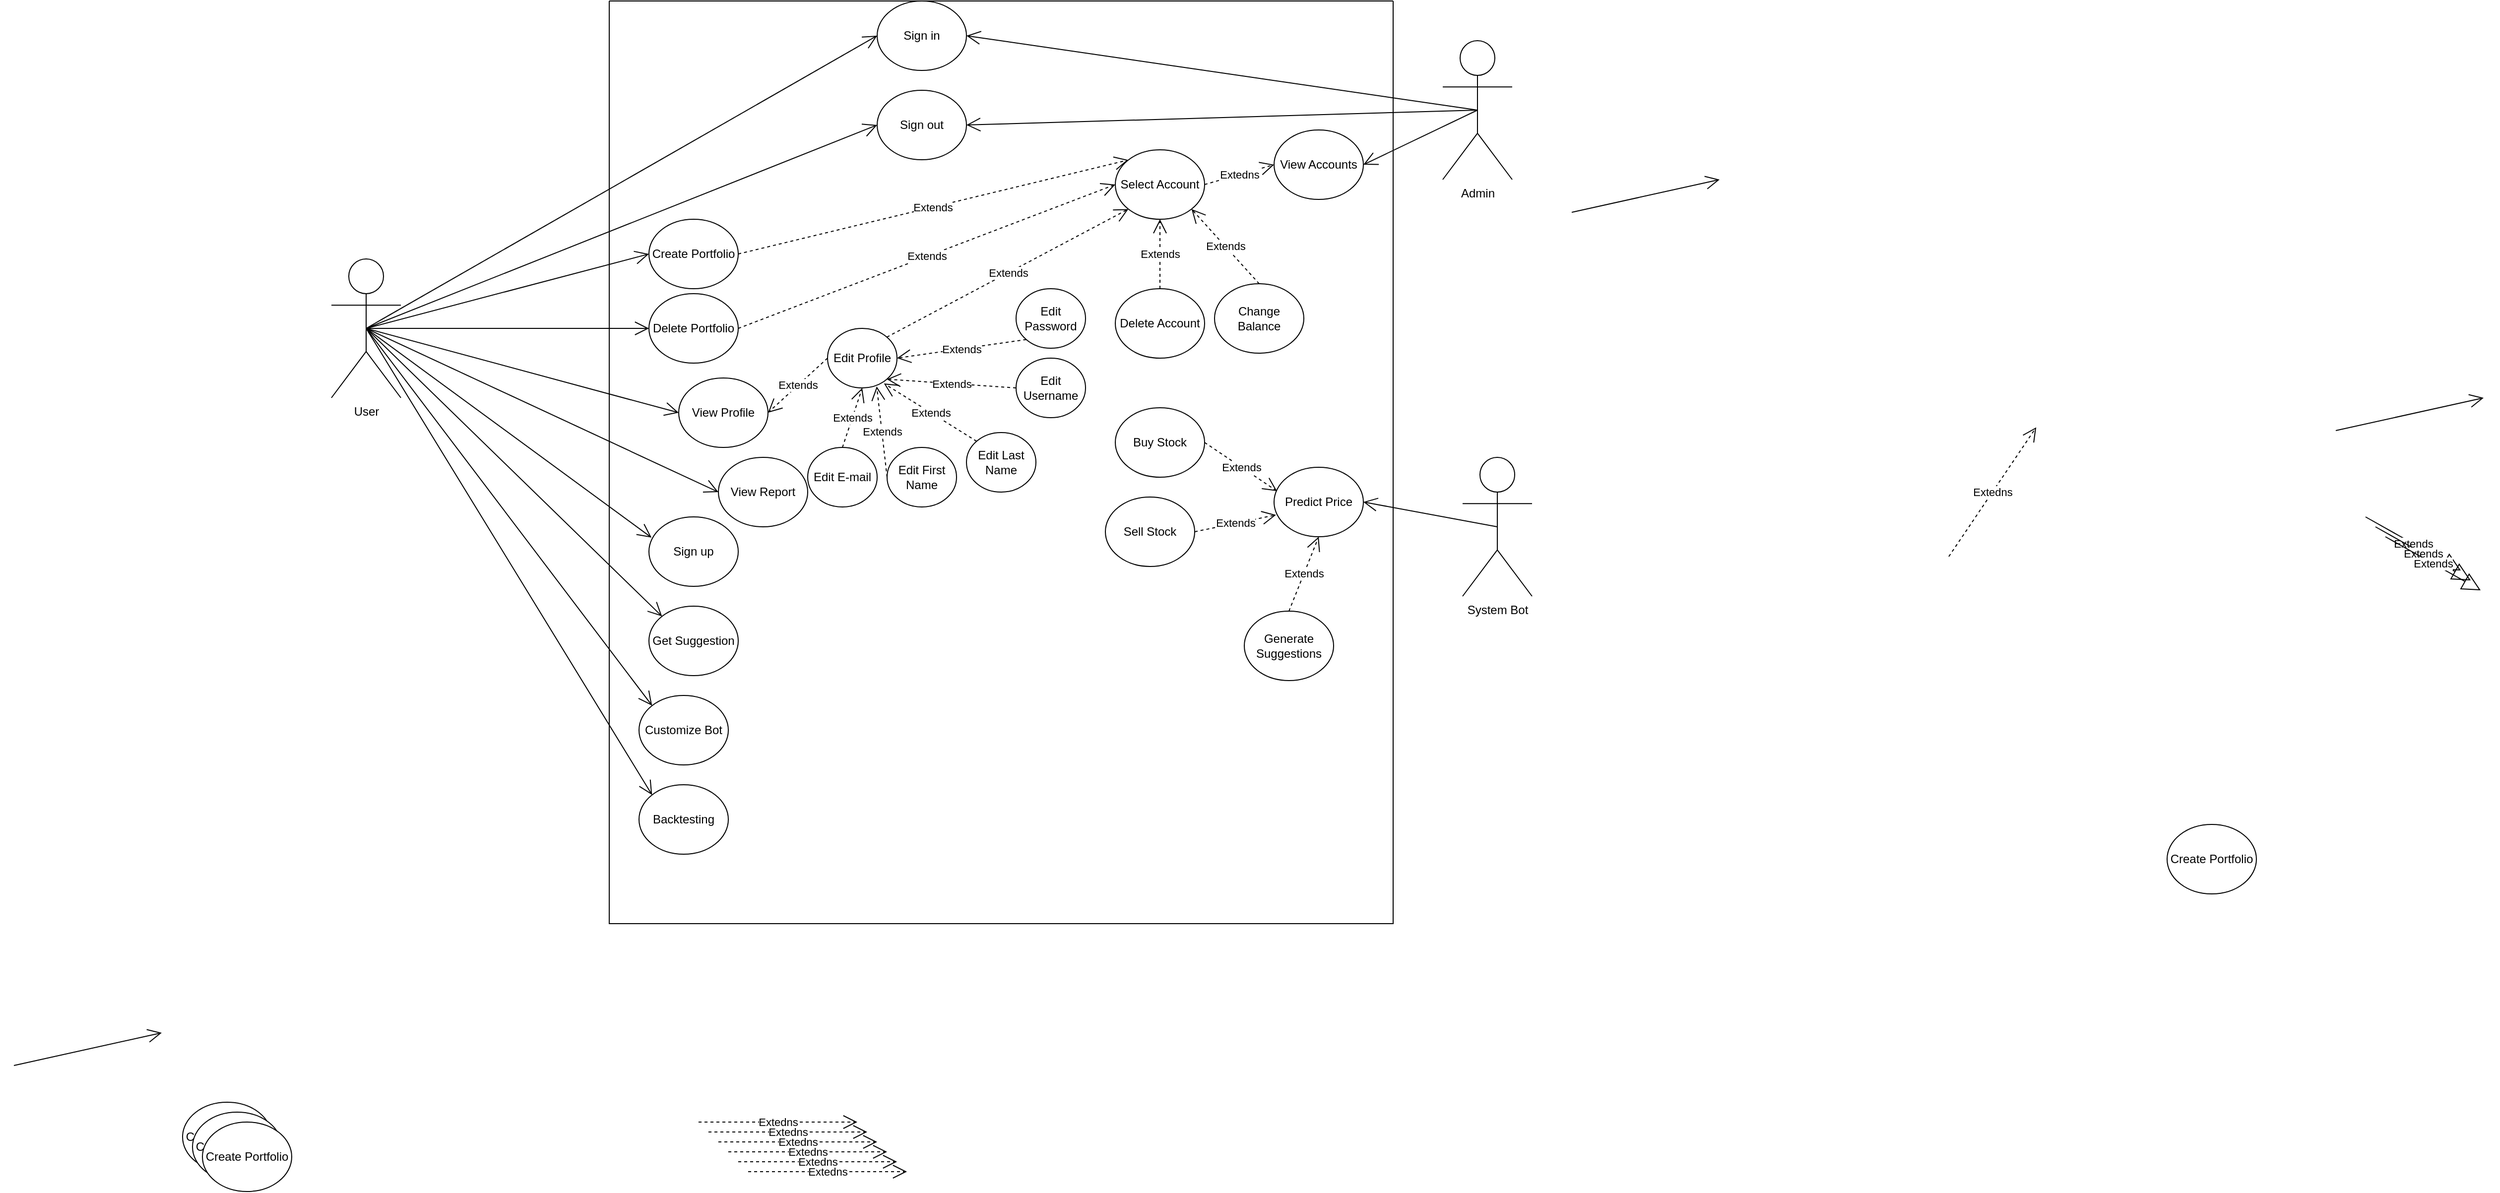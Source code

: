 <mxfile version="24.3.1" type="github" pages="2">
  <diagram name="Page-1" id="wAWDvW-xQDipIDDKOYBQ">
    <mxGraphModel dx="2284" dy="756" grid="1" gridSize="10" guides="1" tooltips="1" connect="1" arrows="1" fold="1" page="1" pageScale="1" pageWidth="850" pageHeight="1100" math="0" shadow="0">
      <root>
        <mxCell id="0" />
        <mxCell id="1" parent="0" />
        <mxCell id="NSzrFH0H3gAdwd_SfrIY-2" value="" style="swimlane;startSize=0;" parent="1" vertex="1">
          <mxGeometry x="600" y="350" width="790" height="930" as="geometry" />
        </mxCell>
        <mxCell id="NSzrFH0H3gAdwd_SfrIY-7" value="Sign in" style="ellipse;whiteSpace=wrap;html=1;" parent="NSzrFH0H3gAdwd_SfrIY-2" vertex="1">
          <mxGeometry x="270" width="90" height="70" as="geometry" />
        </mxCell>
        <mxCell id="NSzrFH0H3gAdwd_SfrIY-22" value="View Profile" style="ellipse;whiteSpace=wrap;html=1;" parent="NSzrFH0H3gAdwd_SfrIY-2" vertex="1">
          <mxGeometry x="70" y="380" width="90" height="70" as="geometry" />
        </mxCell>
        <mxCell id="NSzrFH0H3gAdwd_SfrIY-21" value="Edit Password" style="ellipse;whiteSpace=wrap;html=1;" parent="NSzrFH0H3gAdwd_SfrIY-2" vertex="1">
          <mxGeometry x="410" y="290" width="70" height="60" as="geometry" />
        </mxCell>
        <mxCell id="NSzrFH0H3gAdwd_SfrIY-20" value="Create Portfolio" style="ellipse;whiteSpace=wrap;html=1;" parent="NSzrFH0H3gAdwd_SfrIY-2" vertex="1">
          <mxGeometry x="40" y="220" width="90" height="70" as="geometry" />
        </mxCell>
        <mxCell id="NSzrFH0H3gAdwd_SfrIY-19" value="Delete Portfolio" style="ellipse;whiteSpace=wrap;html=1;" parent="NSzrFH0H3gAdwd_SfrIY-2" vertex="1">
          <mxGeometry x="40" y="295" width="90" height="70" as="geometry" />
        </mxCell>
        <mxCell id="NSzrFH0H3gAdwd_SfrIY-18" value="Sign out" style="ellipse;whiteSpace=wrap;html=1;" parent="NSzrFH0H3gAdwd_SfrIY-2" vertex="1">
          <mxGeometry x="270" y="90" width="90" height="70" as="geometry" />
        </mxCell>
        <mxCell id="NSzrFH0H3gAdwd_SfrIY-36" value="Edit First Name" style="ellipse;whiteSpace=wrap;html=1;" parent="NSzrFH0H3gAdwd_SfrIY-2" vertex="1">
          <mxGeometry x="280" y="450" width="70" height="60" as="geometry" />
        </mxCell>
        <mxCell id="NSzrFH0H3gAdwd_SfrIY-35" value="Edit Profile" style="ellipse;whiteSpace=wrap;html=1;" parent="NSzrFH0H3gAdwd_SfrIY-2" vertex="1">
          <mxGeometry x="220" y="330" width="70" height="60" as="geometry" />
        </mxCell>
        <mxCell id="NSzrFH0H3gAdwd_SfrIY-33" value="Edit Last Name" style="ellipse;whiteSpace=wrap;html=1;" parent="NSzrFH0H3gAdwd_SfrIY-2" vertex="1">
          <mxGeometry x="360" y="435" width="70" height="60" as="geometry" />
        </mxCell>
        <mxCell id="NSzrFH0H3gAdwd_SfrIY-34" value="Edit E-mail" style="ellipse;whiteSpace=wrap;html=1;" parent="NSzrFH0H3gAdwd_SfrIY-2" vertex="1">
          <mxGeometry x="200" y="450" width="70" height="60" as="geometry" />
        </mxCell>
        <mxCell id="NSzrFH0H3gAdwd_SfrIY-46" value="&lt;div&gt;Sign up&lt;/div&gt;" style="ellipse;whiteSpace=wrap;html=1;" parent="NSzrFH0H3gAdwd_SfrIY-2" vertex="1">
          <mxGeometry x="40" y="520" width="90" height="70" as="geometry" />
        </mxCell>
        <mxCell id="NSzrFH0H3gAdwd_SfrIY-50" value="Change Balance" style="ellipse;whiteSpace=wrap;html=1;" parent="NSzrFH0H3gAdwd_SfrIY-2" vertex="1">
          <mxGeometry x="610" y="285" width="90" height="70" as="geometry" />
        </mxCell>
        <mxCell id="NSzrFH0H3gAdwd_SfrIY-49" value="View Accounts" style="ellipse;whiteSpace=wrap;html=1;" parent="NSzrFH0H3gAdwd_SfrIY-2" vertex="1">
          <mxGeometry x="670" y="130" width="90" height="70" as="geometry" />
        </mxCell>
        <mxCell id="NSzrFH0H3gAdwd_SfrIY-61" value="Delete Account" style="ellipse;whiteSpace=wrap;html=1;" parent="NSzrFH0H3gAdwd_SfrIY-2" vertex="1">
          <mxGeometry x="510" y="290" width="90" height="70" as="geometry" />
        </mxCell>
        <mxCell id="NSzrFH0H3gAdwd_SfrIY-60" value="Select Account" style="ellipse;whiteSpace=wrap;html=1;" parent="NSzrFH0H3gAdwd_SfrIY-2" vertex="1">
          <mxGeometry x="510" y="150" width="90" height="70" as="geometry" />
        </mxCell>
        <mxCell id="NSzrFH0H3gAdwd_SfrIY-63" value="Get Suggestion" style="ellipse;whiteSpace=wrap;html=1;" parent="NSzrFH0H3gAdwd_SfrIY-2" vertex="1">
          <mxGeometry x="40" y="610" width="90" height="70" as="geometry" />
        </mxCell>
        <mxCell id="NSzrFH0H3gAdwd_SfrIY-81" value="Edit Username" style="ellipse;whiteSpace=wrap;html=1;" parent="NSzrFH0H3gAdwd_SfrIY-2" vertex="1">
          <mxGeometry x="410" y="360" width="70" height="60" as="geometry" />
        </mxCell>
        <mxCell id="NSzrFH0H3gAdwd_SfrIY-64" value="Buy Stock" style="ellipse;whiteSpace=wrap;html=1;" parent="NSzrFH0H3gAdwd_SfrIY-2" vertex="1">
          <mxGeometry x="510" y="410" width="90" height="70" as="geometry" />
        </mxCell>
        <mxCell id="NSzrFH0H3gAdwd_SfrIY-95" value="Sell Stock" style="ellipse;whiteSpace=wrap;html=1;" parent="NSzrFH0H3gAdwd_SfrIY-2" vertex="1">
          <mxGeometry x="500" y="500" width="90" height="70" as="geometry" />
        </mxCell>
        <mxCell id="gyJNxoxZwy5CsyFpe8hy-7" value="Extends" style="endArrow=open;endSize=12;dashed=1;html=1;rounded=0;exitX=1;exitY=0.5;exitDx=0;exitDy=0;entryX=0;entryY=0.5;entryDx=0;entryDy=0;" parent="NSzrFH0H3gAdwd_SfrIY-2" source="NSzrFH0H3gAdwd_SfrIY-19" target="NSzrFH0H3gAdwd_SfrIY-60" edge="1">
          <mxGeometry width="160" relative="1" as="geometry">
            <mxPoint x="160" y="814.68" as="sourcePoint" />
            <mxPoint x="340" y="680" as="targetPoint" />
          </mxGeometry>
        </mxCell>
        <mxCell id="gyJNxoxZwy5CsyFpe8hy-8" value="Extends" style="endArrow=open;endSize=12;dashed=1;html=1;rounded=0;exitX=1;exitY=0.5;exitDx=0;exitDy=0;entryX=0;entryY=0;entryDx=0;entryDy=0;" parent="NSzrFH0H3gAdwd_SfrIY-2" source="NSzrFH0H3gAdwd_SfrIY-20" target="NSzrFH0H3gAdwd_SfrIY-60" edge="1">
          <mxGeometry width="160" relative="1" as="geometry">
            <mxPoint x="150" y="714.68" as="sourcePoint" />
            <mxPoint x="330" y="620" as="targetPoint" />
          </mxGeometry>
        </mxCell>
        <mxCell id="gyJNxoxZwy5CsyFpe8hy-10" value="Extends" style="endArrow=open;endSize=12;dashed=1;html=1;rounded=0;exitX=1;exitY=0;exitDx=0;exitDy=0;entryX=0;entryY=1;entryDx=0;entryDy=0;" parent="NSzrFH0H3gAdwd_SfrIY-2" source="NSzrFH0H3gAdwd_SfrIY-35" target="NSzrFH0H3gAdwd_SfrIY-60" edge="1">
          <mxGeometry width="160" relative="1" as="geometry">
            <mxPoint x="330" y="470" as="sourcePoint" />
            <mxPoint x="360" y="510" as="targetPoint" />
          </mxGeometry>
        </mxCell>
        <mxCell id="gyJNxoxZwy5CsyFpe8hy-11" value="Extends" style="endArrow=open;endSize=12;dashed=1;html=1;rounded=0;entryX=1;entryY=1;entryDx=0;entryDy=0;exitX=0;exitY=0.5;exitDx=0;exitDy=0;" parent="NSzrFH0H3gAdwd_SfrIY-2" source="NSzrFH0H3gAdwd_SfrIY-81" target="NSzrFH0H3gAdwd_SfrIY-35" edge="1">
          <mxGeometry width="160" relative="1" as="geometry">
            <mxPoint x="410" y="444.68" as="sourcePoint" />
            <mxPoint x="570" y="444.68" as="targetPoint" />
          </mxGeometry>
        </mxCell>
        <mxCell id="gyJNxoxZwy5CsyFpe8hy-12" value="Extends" style="endArrow=open;endSize=12;dashed=1;html=1;rounded=0;entryX=1;entryY=0.5;entryDx=0;entryDy=0;exitX=0;exitY=1;exitDx=0;exitDy=0;" parent="NSzrFH0H3gAdwd_SfrIY-2" source="NSzrFH0H3gAdwd_SfrIY-21" target="NSzrFH0H3gAdwd_SfrIY-35" edge="1">
          <mxGeometry width="160" relative="1" as="geometry">
            <mxPoint x="315" y="350.0" as="sourcePoint" />
            <mxPoint x="475" y="350.0" as="targetPoint" />
          </mxGeometry>
        </mxCell>
        <mxCell id="gyJNxoxZwy5CsyFpe8hy-13" value="Extends" style="endArrow=open;endSize=12;dashed=1;html=1;rounded=0;entryX=0.5;entryY=1;entryDx=0;entryDy=0;exitX=0.5;exitY=0;exitDx=0;exitDy=0;" parent="NSzrFH0H3gAdwd_SfrIY-2" source="NSzrFH0H3gAdwd_SfrIY-34" target="NSzrFH0H3gAdwd_SfrIY-35" edge="1">
          <mxGeometry width="160" relative="1" as="geometry">
            <mxPoint x="240" y="319.68" as="sourcePoint" />
            <mxPoint x="400" y="319.68" as="targetPoint" />
          </mxGeometry>
        </mxCell>
        <mxCell id="gyJNxoxZwy5CsyFpe8hy-14" value="Extends" style="endArrow=open;endSize=12;dashed=1;html=1;rounded=0;entryX=0.812;entryY=0.925;entryDx=0;entryDy=0;exitX=0;exitY=0;exitDx=0;exitDy=0;entryPerimeter=0;" parent="NSzrFH0H3gAdwd_SfrIY-2" source="NSzrFH0H3gAdwd_SfrIY-33" target="NSzrFH0H3gAdwd_SfrIY-35" edge="1">
          <mxGeometry width="160" relative="1" as="geometry">
            <mxPoint x="250" y="259.68" as="sourcePoint" />
            <mxPoint x="410" y="259.68" as="targetPoint" />
          </mxGeometry>
        </mxCell>
        <mxCell id="gyJNxoxZwy5CsyFpe8hy-15" value="Extends" style="endArrow=open;endSize=12;dashed=1;html=1;rounded=0;exitX=0;exitY=0.5;exitDx=0;exitDy=0;entryX=0.708;entryY=0.976;entryDx=0;entryDy=0;entryPerimeter=0;" parent="NSzrFH0H3gAdwd_SfrIY-2" source="NSzrFH0H3gAdwd_SfrIY-36" target="NSzrFH0H3gAdwd_SfrIY-35" edge="1">
          <mxGeometry width="160" relative="1" as="geometry">
            <mxPoint x="190" y="289.35" as="sourcePoint" />
            <mxPoint x="270" y="400" as="targetPoint" />
          </mxGeometry>
        </mxCell>
        <mxCell id="gyJNxoxZwy5CsyFpe8hy-16" value="Extends" style="endArrow=open;endSize=12;dashed=1;html=1;rounded=0;entryX=1;entryY=0.5;entryDx=0;entryDy=0;exitX=0;exitY=0.5;exitDx=0;exitDy=0;" parent="NSzrFH0H3gAdwd_SfrIY-2" source="NSzrFH0H3gAdwd_SfrIY-35" target="NSzrFH0H3gAdwd_SfrIY-22" edge="1">
          <mxGeometry width="160" relative="1" as="geometry">
            <mxPoint x="160" y="329.35" as="sourcePoint" />
            <mxPoint x="320" y="329.35" as="targetPoint" />
          </mxGeometry>
        </mxCell>
        <mxCell id="diHtU1x06niT0KX87ARY-1" value="Generate Suggestions" style="ellipse;whiteSpace=wrap;html=1;" parent="NSzrFH0H3gAdwd_SfrIY-2" vertex="1">
          <mxGeometry x="640" y="615" width="90" height="70" as="geometry" />
        </mxCell>
        <mxCell id="diHtU1x06niT0KX87ARY-5" value="View Report" style="ellipse;whiteSpace=wrap;html=1;" parent="NSzrFH0H3gAdwd_SfrIY-2" vertex="1">
          <mxGeometry x="110" y="460" width="90" height="70" as="geometry" />
        </mxCell>
        <mxCell id="MV-W5pLEMbp7RAgzTcfO-1" value="Customize Bot" style="ellipse;whiteSpace=wrap;html=1;" parent="NSzrFH0H3gAdwd_SfrIY-2" vertex="1">
          <mxGeometry x="30" y="700" width="90" height="70" as="geometry" />
        </mxCell>
        <mxCell id="pIbrdwTya8j1SJDzR_1I-1" value="Backtesting" style="ellipse;whiteSpace=wrap;html=1;" parent="NSzrFH0H3gAdwd_SfrIY-2" vertex="1">
          <mxGeometry x="30" y="790" width="90" height="70" as="geometry" />
        </mxCell>
        <mxCell id="gyJNxoxZwy5CsyFpe8hy-20" value="Extedns" style="endArrow=open;endSize=12;dashed=1;html=1;rounded=0;entryX=0;entryY=0.5;entryDx=0;entryDy=0;exitX=1;exitY=0.5;exitDx=0;exitDy=0;" parent="NSzrFH0H3gAdwd_SfrIY-2" source="NSzrFH0H3gAdwd_SfrIY-60" target="NSzrFH0H3gAdwd_SfrIY-49" edge="1">
          <mxGeometry width="160" relative="1" as="geometry">
            <mxPoint x="670" y="249.997" as="sourcePoint" />
            <mxPoint x="720" y="219.66" as="targetPoint" />
          </mxGeometry>
        </mxCell>
        <mxCell id="gyJNxoxZwy5CsyFpe8hy-9" value="Extends" style="endArrow=open;endSize=12;dashed=1;html=1;rounded=0;exitX=0.5;exitY=0;exitDx=0;exitDy=0;entryX=0.5;entryY=1;entryDx=0;entryDy=0;" parent="NSzrFH0H3gAdwd_SfrIY-2" source="NSzrFH0H3gAdwd_SfrIY-61" target="NSzrFH0H3gAdwd_SfrIY-60" edge="1">
          <mxGeometry width="160" relative="1" as="geometry">
            <mxPoint x="648.45" y="207.35" as="sourcePoint" />
            <mxPoint x="781.557" y="302.658" as="targetPoint" />
          </mxGeometry>
        </mxCell>
        <mxCell id="3xGmsC3mrwBbvcp8-qoQ-7" value="Extends" style="endArrow=open;endSize=12;dashed=1;html=1;rounded=0;exitX=0.5;exitY=0;exitDx=0;exitDy=0;entryX=1;entryY=1;entryDx=0;entryDy=0;" parent="NSzrFH0H3gAdwd_SfrIY-2" source="NSzrFH0H3gAdwd_SfrIY-50" target="NSzrFH0H3gAdwd_SfrIY-60" edge="1">
          <mxGeometry width="160" relative="1" as="geometry">
            <mxPoint x="710" y="285" as="sourcePoint" />
            <mxPoint x="746" y="225" as="targetPoint" />
          </mxGeometry>
        </mxCell>
        <mxCell id="NSzrFH0H3gAdwd_SfrIY-3" value="User&lt;br&gt;" style="shape=umlActor;verticalLabelPosition=bottom;verticalAlign=top;html=1;outlineConnect=0;" parent="1" vertex="1">
          <mxGeometry x="320" y="610" width="70" height="140" as="geometry" />
        </mxCell>
        <mxCell id="NSzrFH0H3gAdwd_SfrIY-23" value="" style="endArrow=open;endFill=1;endSize=12;html=1;rounded=0;exitX=0.5;exitY=0.5;exitDx=0;exitDy=0;exitPerimeter=0;entryX=0;entryY=0.5;entryDx=0;entryDy=0;" parent="1" source="NSzrFH0H3gAdwd_SfrIY-3" target="NSzrFH0H3gAdwd_SfrIY-20" edge="1">
          <mxGeometry width="160" relative="1" as="geometry">
            <mxPoint x="539" y="490" as="sourcePoint" />
            <mxPoint x="688" y="457" as="targetPoint" />
          </mxGeometry>
        </mxCell>
        <mxCell id="NSzrFH0H3gAdwd_SfrIY-25" value="" style="endArrow=open;endFill=1;endSize=12;html=1;rounded=0;exitX=0.55;exitY=0.503;exitDx=0;exitDy=0;exitPerimeter=0;entryX=0.084;entryY=0.817;entryDx=0;entryDy=0;entryPerimeter=0;" parent="1" edge="1">
          <mxGeometry width="160" relative="1" as="geometry">
            <mxPoint x="2340" y="783" as="sourcePoint" />
            <mxPoint x="2489" y="750" as="targetPoint" />
          </mxGeometry>
        </mxCell>
        <mxCell id="NSzrFH0H3gAdwd_SfrIY-30" value="" style="endArrow=open;endFill=1;endSize=12;html=1;rounded=0;exitX=0.5;exitY=0.5;exitDx=0;exitDy=0;exitPerimeter=0;entryX=0;entryY=0.5;entryDx=0;entryDy=0;" parent="1" source="NSzrFH0H3gAdwd_SfrIY-3" target="NSzrFH0H3gAdwd_SfrIY-22" edge="1">
          <mxGeometry width="160" relative="1" as="geometry">
            <mxPoint x="490" y="783" as="sourcePoint" />
            <mxPoint x="639" y="750" as="targetPoint" />
          </mxGeometry>
        </mxCell>
        <mxCell id="NSzrFH0H3gAdwd_SfrIY-31" value="" style="endArrow=open;endFill=1;endSize=12;html=1;rounded=0;entryX=0;entryY=0.5;entryDx=0;entryDy=0;exitX=0.5;exitY=0.5;exitDx=0;exitDy=0;exitPerimeter=0;" parent="1" source="NSzrFH0H3gAdwd_SfrIY-3" target="NSzrFH0H3gAdwd_SfrIY-19" edge="1">
          <mxGeometry width="160" relative="1" as="geometry">
            <mxPoint x="500" y="703" as="sourcePoint" />
            <mxPoint x="649" y="670" as="targetPoint" />
          </mxGeometry>
        </mxCell>
        <mxCell id="NSzrFH0H3gAdwd_SfrIY-27" value="" style="endArrow=open;endFill=1;endSize=12;html=1;rounded=0;exitX=0.5;exitY=0.5;exitDx=0;exitDy=0;exitPerimeter=0;entryX=0.029;entryY=0.298;entryDx=0;entryDy=0;entryPerimeter=0;" parent="1" source="NSzrFH0H3gAdwd_SfrIY-3" target="NSzrFH0H3gAdwd_SfrIY-46" edge="1">
          <mxGeometry width="160" relative="1" as="geometry">
            <mxPoint x="480" y="1021.5" as="sourcePoint" />
            <mxPoint x="629" y="988.5" as="targetPoint" />
          </mxGeometry>
        </mxCell>
        <mxCell id="NSzrFH0H3gAdwd_SfrIY-52" value="Admin" style="shape=umlActor;verticalLabelPosition=bottom;verticalAlign=top;html=1;outlineConnect=0;" parent="1" vertex="1">
          <mxGeometry x="1440" y="390" width="70" height="140" as="geometry" />
        </mxCell>
        <mxCell id="NSzrFH0H3gAdwd_SfrIY-53" value="System Bot" style="shape=umlActor;verticalLabelPosition=bottom;verticalAlign=top;html=1;outlineConnect=0;" parent="1" vertex="1">
          <mxGeometry x="1460" y="810" width="70" height="140" as="geometry" />
        </mxCell>
        <mxCell id="NSzrFH0H3gAdwd_SfrIY-59" value="" style="endArrow=open;endFill=1;endSize=12;html=1;rounded=0;entryX=1;entryY=0.5;entryDx=0;entryDy=0;exitX=0.5;exitY=0.5;exitDx=0;exitDy=0;exitPerimeter=0;" parent="1" source="NSzrFH0H3gAdwd_SfrIY-52" target="NSzrFH0H3gAdwd_SfrIY-49" edge="1">
          <mxGeometry width="160" relative="1" as="geometry">
            <mxPoint x="1190" y="100" as="sourcePoint" />
            <mxPoint x="799" y="90" as="targetPoint" />
          </mxGeometry>
        </mxCell>
        <mxCell id="NSzrFH0H3gAdwd_SfrIY-74" value="Extends" style="endArrow=block;endSize=16;endFill=0;html=1;rounded=0;entryX=0.007;entryY=0.332;entryDx=0;entryDy=0;entryPerimeter=0;exitX=0.91;exitY=0.772;exitDx=0;exitDy=0;exitPerimeter=0;" parent="1" edge="1">
          <mxGeometry width="160" relative="1" as="geometry">
            <mxPoint x="2370" y="870" as="sourcePoint" />
            <mxPoint x="2466" y="924" as="targetPoint" />
          </mxGeometry>
        </mxCell>
        <mxCell id="NSzrFH0H3gAdwd_SfrIY-90" value="" style="endArrow=open;endFill=1;endSize=12;html=1;rounded=0;exitX=0.5;exitY=0.5;exitDx=0;exitDy=0;exitPerimeter=0;entryX=0;entryY=0;entryDx=0;entryDy=0;" parent="1" source="NSzrFH0H3gAdwd_SfrIY-3" target="NSzrFH0H3gAdwd_SfrIY-63" edge="1">
          <mxGeometry width="160" relative="1" as="geometry">
            <mxPoint x="395" y="680" as="sourcePoint" />
            <mxPoint x="705" y="1065" as="targetPoint" />
          </mxGeometry>
        </mxCell>
        <mxCell id="NSzrFH0H3gAdwd_SfrIY-91" value="Extends" style="endArrow=block;endSize=16;endFill=0;html=1;rounded=0;entryX=0.007;entryY=0.332;entryDx=0;entryDy=0;entryPerimeter=0;exitX=0.91;exitY=0.772;exitDx=0;exitDy=0;exitPerimeter=0;" parent="1" edge="1">
          <mxGeometry width="160" relative="1" as="geometry">
            <mxPoint x="2380" y="880" as="sourcePoint" />
            <mxPoint x="2476" y="934" as="targetPoint" />
          </mxGeometry>
        </mxCell>
        <mxCell id="NSzrFH0H3gAdwd_SfrIY-92" value="Extends" style="endArrow=block;endSize=16;endFill=0;html=1;rounded=0;entryX=0.007;entryY=0.332;entryDx=0;entryDy=0;entryPerimeter=0;exitX=0.91;exitY=0.772;exitDx=0;exitDy=0;exitPerimeter=0;" parent="1" edge="1">
          <mxGeometry width="160" relative="1" as="geometry">
            <mxPoint x="2390" y="890" as="sourcePoint" />
            <mxPoint x="2486" y="944" as="targetPoint" />
          </mxGeometry>
        </mxCell>
        <mxCell id="NSzrFH0H3gAdwd_SfrIY-62" value="Create Portfolio" style="ellipse;whiteSpace=wrap;html=1;" parent="1" vertex="1">
          <mxGeometry x="2170" y="1180" width="90" height="70" as="geometry" />
        </mxCell>
        <mxCell id="NSzrFH0H3gAdwd_SfrIY-96" value="" style="endArrow=open;endFill=1;endSize=12;html=1;rounded=0;exitX=0.55;exitY=0.503;exitDx=0;exitDy=0;exitPerimeter=0;entryX=0.084;entryY=0.817;entryDx=0;entryDy=0;entryPerimeter=0;" parent="1" edge="1">
          <mxGeometry width="160" relative="1" as="geometry">
            <mxPoint y="1423" as="sourcePoint" />
            <mxPoint x="149" y="1390" as="targetPoint" />
          </mxGeometry>
        </mxCell>
        <mxCell id="NSzrFH0H3gAdwd_SfrIY-97" value="" style="endArrow=open;endFill=1;endSize=12;html=1;rounded=0;exitX=0.5;exitY=0.5;exitDx=0;exitDy=0;exitPerimeter=0;entryX=0;entryY=0.5;entryDx=0;entryDy=0;" parent="1" source="NSzrFH0H3gAdwd_SfrIY-3" target="NSzrFH0H3gAdwd_SfrIY-7" edge="1">
          <mxGeometry width="160" relative="1" as="geometry">
            <mxPoint x="390" y="623" as="sourcePoint" />
            <mxPoint x="539" y="590" as="targetPoint" />
          </mxGeometry>
        </mxCell>
        <mxCell id="NSzrFH0H3gAdwd_SfrIY-94" value="Predict Price" style="ellipse;whiteSpace=wrap;html=1;" parent="1" vertex="1">
          <mxGeometry x="1270" y="820" width="90" height="70" as="geometry" />
        </mxCell>
        <mxCell id="NSzrFH0H3gAdwd_SfrIY-98" value="" style="endArrow=open;endFill=1;endSize=12;html=1;rounded=0;entryX=1;entryY=0.5;entryDx=0;entryDy=0;exitX=0.5;exitY=0.5;exitDx=0;exitDy=0;exitPerimeter=0;" parent="1" source="NSzrFH0H3gAdwd_SfrIY-53" target="NSzrFH0H3gAdwd_SfrIY-94" edge="1">
          <mxGeometry width="160" relative="1" as="geometry">
            <mxPoint x="1141" y="990" as="sourcePoint" />
            <mxPoint x="1409.386" y="960.002" as="targetPoint" />
          </mxGeometry>
        </mxCell>
        <mxCell id="gyJNxoxZwy5CsyFpe8hy-21" value="Extedns" style="endArrow=open;endSize=12;dashed=1;html=1;rounded=0;" parent="1" edge="1">
          <mxGeometry width="160" relative="1" as="geometry">
            <mxPoint x="690" y="1480" as="sourcePoint" />
            <mxPoint x="850" y="1480" as="targetPoint" />
          </mxGeometry>
        </mxCell>
        <mxCell id="gyJNxoxZwy5CsyFpe8hy-22" value="Extedns" style="endArrow=open;endSize=12;dashed=1;html=1;rounded=0;" parent="1" edge="1">
          <mxGeometry width="160" relative="1" as="geometry">
            <mxPoint x="700" y="1490" as="sourcePoint" />
            <mxPoint x="860" y="1490" as="targetPoint" />
          </mxGeometry>
        </mxCell>
        <mxCell id="gyJNxoxZwy5CsyFpe8hy-23" value="Extedns" style="endArrow=open;endSize=12;dashed=1;html=1;rounded=0;" parent="1" edge="1">
          <mxGeometry width="160" relative="1" as="geometry">
            <mxPoint x="710" y="1500" as="sourcePoint" />
            <mxPoint x="870" y="1500" as="targetPoint" />
          </mxGeometry>
        </mxCell>
        <mxCell id="gyJNxoxZwy5CsyFpe8hy-24" value="Extedns" style="endArrow=open;endSize=12;dashed=1;html=1;rounded=0;" parent="1" edge="1">
          <mxGeometry width="160" relative="1" as="geometry">
            <mxPoint x="720" y="1510" as="sourcePoint" />
            <mxPoint x="880" y="1510" as="targetPoint" />
          </mxGeometry>
        </mxCell>
        <mxCell id="gyJNxoxZwy5CsyFpe8hy-25" value="Extedns" style="endArrow=open;endSize=12;dashed=1;html=1;rounded=0;" parent="1" edge="1">
          <mxGeometry width="160" relative="1" as="geometry">
            <mxPoint x="730" y="1520" as="sourcePoint" />
            <mxPoint x="890" y="1520" as="targetPoint" />
          </mxGeometry>
        </mxCell>
        <mxCell id="gyJNxoxZwy5CsyFpe8hy-26" value="Extedns" style="endArrow=open;endSize=12;dashed=1;html=1;rounded=0;" parent="1" edge="1">
          <mxGeometry width="160" relative="1" as="geometry">
            <mxPoint x="740" y="1530" as="sourcePoint" />
            <mxPoint x="900" y="1530" as="targetPoint" />
          </mxGeometry>
        </mxCell>
        <mxCell id="xCD8gJaUAP0PvVdxfNOr-1" value="Create Portfolio" style="ellipse;whiteSpace=wrap;html=1;" parent="1" vertex="1">
          <mxGeometry x="170" y="1460" width="90" height="70" as="geometry" />
        </mxCell>
        <mxCell id="xCD8gJaUAP0PvVdxfNOr-2" value="Create Portfolio" style="ellipse;whiteSpace=wrap;html=1;" parent="1" vertex="1">
          <mxGeometry x="180" y="1470" width="90" height="70" as="geometry" />
        </mxCell>
        <mxCell id="xCD8gJaUAP0PvVdxfNOr-3" value="Create Portfolio" style="ellipse;whiteSpace=wrap;html=1;" parent="1" vertex="1">
          <mxGeometry x="190" y="1480" width="90" height="70" as="geometry" />
        </mxCell>
        <mxCell id="diHtU1x06niT0KX87ARY-2" value="Extends" style="endArrow=open;endSize=12;dashed=1;html=1;rounded=0;exitX=0.5;exitY=0;exitDx=0;exitDy=0;entryX=0.5;entryY=1;entryDx=0;entryDy=0;" parent="1" source="diHtU1x06niT0KX87ARY-1" target="NSzrFH0H3gAdwd_SfrIY-94" edge="1">
          <mxGeometry width="160" relative="1" as="geometry">
            <mxPoint x="1325" y="910" as="sourcePoint" />
            <mxPoint x="1245" y="940" as="targetPoint" />
          </mxGeometry>
        </mxCell>
        <mxCell id="diHtU1x06niT0KX87ARY-6" value="" style="endArrow=open;endFill=1;endSize=12;html=1;rounded=0;exitX=0.5;exitY=0.5;exitDx=0;exitDy=0;exitPerimeter=0;entryX=0;entryY=0.5;entryDx=0;entryDy=0;" parent="1" source="NSzrFH0H3gAdwd_SfrIY-3" target="diHtU1x06niT0KX87ARY-5" edge="1">
          <mxGeometry width="160" relative="1" as="geometry">
            <mxPoint x="375" y="750" as="sourcePoint" />
            <mxPoint x="680" y="775" as="targetPoint" />
          </mxGeometry>
        </mxCell>
        <mxCell id="MV-W5pLEMbp7RAgzTcfO-2" value="" style="endArrow=open;endFill=1;endSize=12;html=1;rounded=0;exitX=0.5;exitY=0.5;exitDx=0;exitDy=0;exitPerimeter=0;entryX=0;entryY=0;entryDx=0;entryDy=0;" parent="1" source="NSzrFH0H3gAdwd_SfrIY-3" target="MV-W5pLEMbp7RAgzTcfO-1" edge="1">
          <mxGeometry width="160" relative="1" as="geometry">
            <mxPoint x="360" y="830" as="sourcePoint" />
            <mxPoint x="638" y="1290" as="targetPoint" />
          </mxGeometry>
        </mxCell>
        <mxCell id="pIbrdwTya8j1SJDzR_1I-2" value="" style="endArrow=open;endFill=1;endSize=12;html=1;rounded=0;exitX=0.5;exitY=0.5;exitDx=0;exitDy=0;exitPerimeter=0;entryX=0;entryY=0;entryDx=0;entryDy=0;" parent="1" source="NSzrFH0H3gAdwd_SfrIY-3" target="pIbrdwTya8j1SJDzR_1I-1" edge="1">
          <mxGeometry width="160" relative="1" as="geometry">
            <mxPoint x="332" y="850" as="sourcePoint" />
            <mxPoint x="650" y="1195" as="targetPoint" />
          </mxGeometry>
        </mxCell>
        <mxCell id="rSBSCOJpil_hM0a5ldNK-2" value="Extends" style="endArrow=open;endSize=12;dashed=1;html=1;rounded=0;exitX=1;exitY=0.5;exitDx=0;exitDy=0;entryX=0.022;entryY=0.686;entryDx=0;entryDy=0;entryPerimeter=0;" parent="1" source="NSzrFH0H3gAdwd_SfrIY-95" target="NSzrFH0H3gAdwd_SfrIY-94" edge="1">
          <mxGeometry width="160" relative="1" as="geometry">
            <mxPoint x="1295" y="975" as="sourcePoint" />
            <mxPoint x="1325" y="900" as="targetPoint" />
          </mxGeometry>
        </mxCell>
        <mxCell id="rSBSCOJpil_hM0a5ldNK-3" value="Extends" style="endArrow=open;endSize=12;dashed=1;html=1;rounded=0;exitX=1;exitY=0.5;exitDx=0;exitDy=0;entryX=0.033;entryY=0.343;entryDx=0;entryDy=0;entryPerimeter=0;" parent="1" source="NSzrFH0H3gAdwd_SfrIY-64" target="NSzrFH0H3gAdwd_SfrIY-94" edge="1">
          <mxGeometry width="160" relative="1" as="geometry">
            <mxPoint x="1305" y="985" as="sourcePoint" />
            <mxPoint x="1335" y="910" as="targetPoint" />
          </mxGeometry>
        </mxCell>
        <mxCell id="gyJNxoxZwy5CsyFpe8hy-27" value="Extedns" style="endArrow=open;endSize=12;dashed=1;html=1;rounded=0;exitX=1;exitY=0;exitDx=0;exitDy=0;entryX=0.5;entryY=1;entryDx=0;entryDy=0;" parent="1" edge="1">
          <mxGeometry width="160" relative="1" as="geometry">
            <mxPoint x="1950.003" y="909.998" as="sourcePoint" />
            <mxPoint x="2038.11" y="779.69" as="targetPoint" />
          </mxGeometry>
        </mxCell>
        <mxCell id="3xGmsC3mrwBbvcp8-qoQ-1" value="" style="endArrow=open;endFill=1;endSize=12;html=1;rounded=0;exitX=0.5;exitY=0.5;exitDx=0;exitDy=0;exitPerimeter=0;entryX=0;entryY=0.5;entryDx=0;entryDy=0;" parent="1" source="NSzrFH0H3gAdwd_SfrIY-3" target="NSzrFH0H3gAdwd_SfrIY-18" edge="1">
          <mxGeometry width="160" relative="1" as="geometry">
            <mxPoint x="400" y="633" as="sourcePoint" />
            <mxPoint x="549" y="600" as="targetPoint" />
          </mxGeometry>
        </mxCell>
        <mxCell id="3xGmsC3mrwBbvcp8-qoQ-2" value="" style="endArrow=open;endFill=1;endSize=12;html=1;rounded=0;exitX=0.5;exitY=0.5;exitDx=0;exitDy=0;exitPerimeter=0;entryX=1;entryY=0.5;entryDx=0;entryDy=0;" parent="1" source="NSzrFH0H3gAdwd_SfrIY-52" target="NSzrFH0H3gAdwd_SfrIY-18" edge="1">
          <mxGeometry width="160" relative="1" as="geometry">
            <mxPoint x="1540" y="503" as="sourcePoint" />
            <mxPoint x="1689" y="470" as="targetPoint" />
          </mxGeometry>
        </mxCell>
        <mxCell id="3xGmsC3mrwBbvcp8-qoQ-3" value="" style="endArrow=open;endFill=1;endSize=12;html=1;rounded=0;exitX=0.55;exitY=0.503;exitDx=0;exitDy=0;exitPerimeter=0;entryX=0.084;entryY=0.817;entryDx=0;entryDy=0;entryPerimeter=0;" parent="1" edge="1">
          <mxGeometry width="160" relative="1" as="geometry">
            <mxPoint x="1570" y="563" as="sourcePoint" />
            <mxPoint x="1719" y="530" as="targetPoint" />
          </mxGeometry>
        </mxCell>
        <mxCell id="3xGmsC3mrwBbvcp8-qoQ-4" value="" style="endArrow=open;endFill=1;endSize=12;html=1;rounded=0;exitX=0.5;exitY=0.5;exitDx=0;exitDy=0;exitPerimeter=0;entryX=1;entryY=0.5;entryDx=0;entryDy=0;" parent="1" source="NSzrFH0H3gAdwd_SfrIY-52" target="NSzrFH0H3gAdwd_SfrIY-7" edge="1">
          <mxGeometry width="160" relative="1" as="geometry">
            <mxPoint x="1160" y="433" as="sourcePoint" />
            <mxPoint x="1309" y="400" as="targetPoint" />
          </mxGeometry>
        </mxCell>
      </root>
    </mxGraphModel>
  </diagram>
  <diagram id="1Nmur8SmDnYN-PauhvM6" name="Page-2">
    <mxGraphModel dx="954" dy="626" grid="1" gridSize="10" guides="1" tooltips="1" connect="1" arrows="1" fold="1" page="1" pageScale="1" pageWidth="850" pageHeight="1100" math="0" shadow="0">
      <root>
        <mxCell id="0" />
        <mxCell id="1" parent="0" />
        <mxCell id="-VxAkrDXX86SFEOjTzRP-1" value="" style="swimlane;startSize=0;" parent="1" vertex="1">
          <mxGeometry x="1090" y="320" width="790" height="980" as="geometry" />
        </mxCell>
        <mxCell id="-VxAkrDXX86SFEOjTzRP-2" value="Sign in" style="ellipse;whiteSpace=wrap;html=1;" parent="-VxAkrDXX86SFEOjTzRP-1" vertex="1">
          <mxGeometry x="70" y="40" width="90" height="70" as="geometry" />
        </mxCell>
        <mxCell id="-VxAkrDXX86SFEOjTzRP-3" value="Start Simulation" style="ellipse;whiteSpace=wrap;html=1;" parent="-VxAkrDXX86SFEOjTzRP-1" vertex="1">
          <mxGeometry x="90" y="370" width="90" height="70" as="geometry" />
        </mxCell>
        <mxCell id="-VxAkrDXX86SFEOjTzRP-4" value="Edit Password" style="ellipse;whiteSpace=wrap;html=1;" parent="-VxAkrDXX86SFEOjTzRP-1" vertex="1">
          <mxGeometry x="410" y="290" width="70" height="60" as="geometry" />
        </mxCell>
        <mxCell id="-VxAkrDXX86SFEOjTzRP-5" value="Sign up" style="ellipse;whiteSpace=wrap;html=1;" parent="-VxAkrDXX86SFEOjTzRP-1" vertex="1">
          <mxGeometry x="70" y="130" width="90" height="70" as="geometry" />
        </mxCell>
        <mxCell id="-VxAkrDXX86SFEOjTzRP-6" value="View Profile" style="ellipse;whiteSpace=wrap;html=1;" parent="-VxAkrDXX86SFEOjTzRP-1" vertex="1">
          <mxGeometry x="40" y="295" width="90" height="70" as="geometry" />
        </mxCell>
        <mxCell id="-VxAkrDXX86SFEOjTzRP-7" value="Sign out" style="ellipse;whiteSpace=wrap;html=1;" parent="-VxAkrDXX86SFEOjTzRP-1" vertex="1">
          <mxGeometry x="60" y="210" width="90" height="70" as="geometry" />
        </mxCell>
        <mxCell id="-VxAkrDXX86SFEOjTzRP-8" value="" style="endArrow=open;endFill=1;endSize=12;html=1;rounded=0;exitX=0.5;exitY=0.5;exitDx=0;exitDy=0;exitPerimeter=0;entryX=0.084;entryY=0.817;entryDx=0;entryDy=0;entryPerimeter=0;" parent="-VxAkrDXX86SFEOjTzRP-1" source="-VxAkrDXX86SFEOjTzRP-42" edge="1">
          <mxGeometry width="160" relative="1" as="geometry">
            <mxPoint x="-89" y="273" as="sourcePoint" />
            <mxPoint x="60" y="240" as="targetPoint" />
          </mxGeometry>
        </mxCell>
        <mxCell id="-VxAkrDXX86SFEOjTzRP-9" value="Edit First Name" style="ellipse;whiteSpace=wrap;html=1;" parent="-VxAkrDXX86SFEOjTzRP-1" vertex="1">
          <mxGeometry x="180" y="190" width="70" height="60" as="geometry" />
        </mxCell>
        <mxCell id="-VxAkrDXX86SFEOjTzRP-10" value="Edit Profile" style="ellipse;whiteSpace=wrap;html=1;" parent="-VxAkrDXX86SFEOjTzRP-1" vertex="1">
          <mxGeometry x="220" y="330" width="70" height="60" as="geometry" />
        </mxCell>
        <mxCell id="-VxAkrDXX86SFEOjTzRP-11" value="Edit Last Name" style="ellipse;whiteSpace=wrap;html=1;" parent="-VxAkrDXX86SFEOjTzRP-1" vertex="1">
          <mxGeometry x="280" y="180" width="70" height="60" as="geometry" />
        </mxCell>
        <mxCell id="-VxAkrDXX86SFEOjTzRP-12" value="Edit E-mail" style="ellipse;whiteSpace=wrap;html=1;" parent="-VxAkrDXX86SFEOjTzRP-1" vertex="1">
          <mxGeometry x="350" y="230" width="70" height="60" as="geometry" />
        </mxCell>
        <mxCell id="-VxAkrDXX86SFEOjTzRP-13" value="Extends" style="endArrow=block;endSize=16;endFill=0;html=1;rounded=0;entryX=1.003;entryY=0.563;entryDx=0;entryDy=0;entryPerimeter=0;exitX=0;exitY=0.5;exitDx=0;exitDy=0;" parent="-VxAkrDXX86SFEOjTzRP-1" source="-VxAkrDXX86SFEOjTzRP-10" target="-VxAkrDXX86SFEOjTzRP-6" edge="1">
          <mxGeometry width="160" relative="1" as="geometry">
            <mxPoint x="130" y="340" as="sourcePoint" />
            <mxPoint x="290" y="340" as="targetPoint" />
          </mxGeometry>
        </mxCell>
        <mxCell id="-VxAkrDXX86SFEOjTzRP-14" value="Extends" style="endArrow=block;endSize=16;endFill=0;html=1;rounded=0;entryX=0;entryY=0;entryDx=0;entryDy=0;exitX=0.5;exitY=1;exitDx=0;exitDy=0;" parent="-VxAkrDXX86SFEOjTzRP-1" source="-VxAkrDXX86SFEOjTzRP-9" target="-VxAkrDXX86SFEOjTzRP-10" edge="1">
          <mxGeometry width="160" relative="1" as="geometry">
            <mxPoint x="160" y="370" as="sourcePoint" />
            <mxPoint x="256" y="410" as="targetPoint" />
          </mxGeometry>
        </mxCell>
        <mxCell id="-VxAkrDXX86SFEOjTzRP-15" value="Extends" style="endArrow=block;endSize=16;endFill=0;html=1;rounded=0;entryX=0.992;entryY=0.406;entryDx=0;entryDy=0;entryPerimeter=0;exitX=0.1;exitY=0.874;exitDx=0;exitDy=0;exitPerimeter=0;" parent="-VxAkrDXX86SFEOjTzRP-1" source="-VxAkrDXX86SFEOjTzRP-12" target="-VxAkrDXX86SFEOjTzRP-10" edge="1">
          <mxGeometry width="160" relative="1" as="geometry">
            <mxPoint x="246" y="360" as="sourcePoint" />
            <mxPoint x="150" y="320" as="targetPoint" />
          </mxGeometry>
        </mxCell>
        <mxCell id="-VxAkrDXX86SFEOjTzRP-16" value="Extends" style="endArrow=block;endSize=16;endFill=0;html=1;rounded=0;entryX=0.999;entryY=0.611;entryDx=0;entryDy=0;entryPerimeter=0;exitX=-0.012;exitY=0.565;exitDx=0;exitDy=0;exitPerimeter=0;" parent="-VxAkrDXX86SFEOjTzRP-1" source="-VxAkrDXX86SFEOjTzRP-4" target="-VxAkrDXX86SFEOjTzRP-10" edge="1">
          <mxGeometry width="160" relative="1" as="geometry">
            <mxPoint x="310" y="370" as="sourcePoint" />
            <mxPoint x="214" y="330" as="targetPoint" />
          </mxGeometry>
        </mxCell>
        <mxCell id="-VxAkrDXX86SFEOjTzRP-17" value="Extends" style="endArrow=block;endSize=16;endFill=0;html=1;rounded=0;entryX=0.86;entryY=0.169;entryDx=0;entryDy=0;exitX=0.5;exitY=1;exitDx=0;exitDy=0;entryPerimeter=0;" parent="-VxAkrDXX86SFEOjTzRP-1" source="-VxAkrDXX86SFEOjTzRP-11" target="-VxAkrDXX86SFEOjTzRP-10" edge="1">
          <mxGeometry width="160" relative="1" as="geometry">
            <mxPoint x="368" y="308" as="sourcePoint" />
            <mxPoint x="280" y="340" as="targetPoint" />
          </mxGeometry>
        </mxCell>
        <mxCell id="-VxAkrDXX86SFEOjTzRP-18" value="Create Portfolio" style="ellipse;whiteSpace=wrap;html=1;" parent="-VxAkrDXX86SFEOjTzRP-1" vertex="1">
          <mxGeometry x="90" y="600" width="90" height="70" as="geometry" />
        </mxCell>
        <mxCell id="-VxAkrDXX86SFEOjTzRP-19" value="Skip Time" style="ellipse;whiteSpace=wrap;html=1;" parent="-VxAkrDXX86SFEOjTzRP-1" vertex="1">
          <mxGeometry x="80" y="450" width="90" height="70" as="geometry" />
        </mxCell>
        <mxCell id="-VxAkrDXX86SFEOjTzRP-20" value="Stop Simulation" style="ellipse;whiteSpace=wrap;html=1;" parent="-VxAkrDXX86SFEOjTzRP-1" vertex="1">
          <mxGeometry x="110" y="530" width="90" height="70" as="geometry" />
        </mxCell>
        <mxCell id="-VxAkrDXX86SFEOjTzRP-21" value="Change Balance" style="ellipse;whiteSpace=wrap;html=1;" parent="-VxAkrDXX86SFEOjTzRP-1" vertex="1">
          <mxGeometry x="290" y="780" width="90" height="70" as="geometry" />
        </mxCell>
        <mxCell id="-VxAkrDXX86SFEOjTzRP-22" value="View Accounts" style="ellipse;whiteSpace=wrap;html=1;" parent="-VxAkrDXX86SFEOjTzRP-1" vertex="1">
          <mxGeometry x="660" y="610" width="90" height="70" as="geometry" />
        </mxCell>
        <mxCell id="-VxAkrDXX86SFEOjTzRP-23" value="Reset Portfolio" style="ellipse;whiteSpace=wrap;html=1;" parent="-VxAkrDXX86SFEOjTzRP-1" vertex="1">
          <mxGeometry x="90" y="680" width="90" height="70" as="geometry" />
        </mxCell>
        <mxCell id="-VxAkrDXX86SFEOjTzRP-24" value="Delete Account" style="ellipse;whiteSpace=wrap;html=1;" parent="-VxAkrDXX86SFEOjTzRP-1" vertex="1">
          <mxGeometry x="230" y="500" width="90" height="70" as="geometry" />
        </mxCell>
        <mxCell id="-VxAkrDXX86SFEOjTzRP-25" value="Select Account" style="ellipse;whiteSpace=wrap;html=1;" parent="-VxAkrDXX86SFEOjTzRP-1" vertex="1">
          <mxGeometry x="450" y="610" width="90" height="70" as="geometry" />
        </mxCell>
        <mxCell id="-VxAkrDXX86SFEOjTzRP-26" value="Delete Portfolio" style="ellipse;whiteSpace=wrap;html=1;" parent="-VxAkrDXX86SFEOjTzRP-1" vertex="1">
          <mxGeometry x="80" y="760" width="90" height="70" as="geometry" />
        </mxCell>
        <mxCell id="-VxAkrDXX86SFEOjTzRP-27" value="Extends" style="endArrow=block;endSize=16;endFill=0;html=1;rounded=0;entryX=0;entryY=0;entryDx=0;entryDy=0;exitX=1;exitY=0.5;exitDx=0;exitDy=0;" parent="-VxAkrDXX86SFEOjTzRP-1" source="-VxAkrDXX86SFEOjTzRP-24" target="-VxAkrDXX86SFEOjTzRP-25" edge="1">
          <mxGeometry width="160" relative="1" as="geometry">
            <mxPoint x="476" y="654" as="sourcePoint" />
            <mxPoint x="380" y="600" as="targetPoint" />
          </mxGeometry>
        </mxCell>
        <mxCell id="-VxAkrDXX86SFEOjTzRP-28" value="Extends" style="endArrow=block;endSize=16;endFill=0;html=1;rounded=0;entryX=0.5;entryY=0;entryDx=0;entryDy=0;exitX=0.5;exitY=1;exitDx=0;exitDy=0;" parent="-VxAkrDXX86SFEOjTzRP-1" source="-VxAkrDXX86SFEOjTzRP-10" target="-VxAkrDXX86SFEOjTzRP-25" edge="1">
          <mxGeometry width="160" relative="1" as="geometry">
            <mxPoint x="503" y="494" as="sourcePoint" />
            <mxPoint x="407" y="440" as="targetPoint" />
          </mxGeometry>
        </mxCell>
        <mxCell id="-VxAkrDXX86SFEOjTzRP-29" value="Extends" style="endArrow=block;endSize=16;endFill=0;html=1;rounded=0;entryX=0;entryY=0.5;entryDx=0;entryDy=0;exitX=1;exitY=0.5;exitDx=0;exitDy=0;" parent="-VxAkrDXX86SFEOjTzRP-1" source="-VxAkrDXX86SFEOjTzRP-23" target="-VxAkrDXX86SFEOjTzRP-25" edge="1">
          <mxGeometry width="160" relative="1" as="geometry">
            <mxPoint x="363" y="714" as="sourcePoint" />
            <mxPoint x="267" y="660" as="targetPoint" />
          </mxGeometry>
        </mxCell>
        <mxCell id="-VxAkrDXX86SFEOjTzRP-30" value="Extends" style="endArrow=block;endSize=16;endFill=0;html=1;rounded=0;entryX=0.053;entryY=0.271;entryDx=0;entryDy=0;exitX=1;exitY=0.5;exitDx=0;exitDy=0;entryPerimeter=0;" parent="-VxAkrDXX86SFEOjTzRP-1" source="-VxAkrDXX86SFEOjTzRP-18" target="-VxAkrDXX86SFEOjTzRP-25" edge="1">
          <mxGeometry width="160" relative="1" as="geometry">
            <mxPoint x="336" y="662" as="sourcePoint" />
            <mxPoint x="240" y="608" as="targetPoint" />
          </mxGeometry>
        </mxCell>
        <mxCell id="-VxAkrDXX86SFEOjTzRP-31" value="Extends" style="endArrow=block;endSize=16;endFill=0;html=1;rounded=0;entryX=0.5;entryY=1;entryDx=0;entryDy=0;exitX=1;exitY=0;exitDx=0;exitDy=0;" parent="-VxAkrDXX86SFEOjTzRP-1" source="-VxAkrDXX86SFEOjTzRP-21" target="-VxAkrDXX86SFEOjTzRP-25" edge="1">
          <mxGeometry width="160" relative="1" as="geometry">
            <mxPoint x="646" y="770" as="sourcePoint" />
            <mxPoint x="550" y="716" as="targetPoint" />
          </mxGeometry>
        </mxCell>
        <mxCell id="-VxAkrDXX86SFEOjTzRP-32" value="Edit Username" style="ellipse;whiteSpace=wrap;html=1;" parent="-VxAkrDXX86SFEOjTzRP-1" vertex="1">
          <mxGeometry x="410" y="360" width="70" height="60" as="geometry" />
        </mxCell>
        <mxCell id="-VxAkrDXX86SFEOjTzRP-33" value="Extends" style="endArrow=block;endSize=16;endFill=0;html=1;rounded=0;entryX=1;entryY=1;entryDx=0;entryDy=0;exitX=0;exitY=0.5;exitDx=0;exitDy=0;" parent="-VxAkrDXX86SFEOjTzRP-1" source="-VxAkrDXX86SFEOjTzRP-32" target="-VxAkrDXX86SFEOjTzRP-10" edge="1">
          <mxGeometry width="160" relative="1" as="geometry">
            <mxPoint x="419" y="334" as="sourcePoint" />
            <mxPoint x="300" y="377" as="targetPoint" />
          </mxGeometry>
        </mxCell>
        <mxCell id="-VxAkrDXX86SFEOjTzRP-34" value="Extends" style="endArrow=block;endSize=16;endFill=0;html=1;rounded=0;entryX=0;entryY=0.5;entryDx=0;entryDy=0;exitX=1;exitY=0.5;exitDx=0;exitDy=0;" parent="-VxAkrDXX86SFEOjTzRP-1" source="-VxAkrDXX86SFEOjTzRP-25" target="-VxAkrDXX86SFEOjTzRP-22" edge="1">
          <mxGeometry width="160" relative="1" as="geometry">
            <mxPoint x="596" y="524" as="sourcePoint" />
            <mxPoint x="500" y="470" as="targetPoint" />
          </mxGeometry>
        </mxCell>
        <mxCell id="-VxAkrDXX86SFEOjTzRP-35" value="Sign in" style="ellipse;whiteSpace=wrap;html=1;" parent="-VxAkrDXX86SFEOjTzRP-1" vertex="1">
          <mxGeometry x="650" y="690" width="90" height="70" as="geometry" />
        </mxCell>
        <mxCell id="-VxAkrDXX86SFEOjTzRP-36" value="Sign up" style="ellipse;whiteSpace=wrap;html=1;" parent="-VxAkrDXX86SFEOjTzRP-1" vertex="1">
          <mxGeometry x="670" y="530" width="90" height="70" as="geometry" />
        </mxCell>
        <mxCell id="-VxAkrDXX86SFEOjTzRP-37" value="Sign out" style="ellipse;whiteSpace=wrap;html=1;" parent="-VxAkrDXX86SFEOjTzRP-1" vertex="1">
          <mxGeometry x="660" y="780" width="90" height="70" as="geometry" />
        </mxCell>
        <mxCell id="-VxAkrDXX86SFEOjTzRP-38" value="Extends" style="endArrow=block;endSize=16;endFill=0;html=1;rounded=0;exitX=1;exitY=0.5;exitDx=0;exitDy=0;entryX=0;entryY=1;entryDx=0;entryDy=0;" parent="-VxAkrDXX86SFEOjTzRP-1" source="-VxAkrDXX86SFEOjTzRP-26" target="-VxAkrDXX86SFEOjTzRP-25" edge="1">
          <mxGeometry width="160" relative="1" as="geometry">
            <mxPoint x="466" y="794" as="sourcePoint" />
            <mxPoint x="370" y="740" as="targetPoint" />
          </mxGeometry>
        </mxCell>
        <mxCell id="-VxAkrDXX86SFEOjTzRP-39" value="Buy Stock" style="ellipse;whiteSpace=wrap;html=1;" parent="-VxAkrDXX86SFEOjTzRP-1" vertex="1">
          <mxGeometry x="660" y="20" width="90" height="70" as="geometry" />
        </mxCell>
        <mxCell id="-VxAkrDXX86SFEOjTzRP-40" value="Sell Stock" style="ellipse;whiteSpace=wrap;html=1;" parent="-VxAkrDXX86SFEOjTzRP-1" vertex="1">
          <mxGeometry x="650" y="100" width="90" height="70" as="geometry" />
        </mxCell>
        <mxCell id="-VxAkrDXX86SFEOjTzRP-41" value="Predict Price" style="ellipse;whiteSpace=wrap;html=1;" parent="-VxAkrDXX86SFEOjTzRP-1" vertex="1">
          <mxGeometry x="80" y="840" width="90" height="70" as="geometry" />
        </mxCell>
        <mxCell id="-VxAkrDXX86SFEOjTzRP-42" value="User&lt;br&gt;" style="shape=umlActor;verticalLabelPosition=bottom;verticalAlign=top;html=1;outlineConnect=0;" parent="1" vertex="1">
          <mxGeometry x="820" y="640" width="70" height="140" as="geometry" />
        </mxCell>
        <mxCell id="-VxAkrDXX86SFEOjTzRP-43" value="" style="endArrow=open;endFill=1;endSize=12;html=1;rounded=0;entryX=0.084;entryY=0.817;entryDx=0;entryDy=0;entryPerimeter=0;exitX=0.5;exitY=0.5;exitDx=0;exitDy=0;exitPerimeter=0;" parent="1" source="-VxAkrDXX86SFEOjTzRP-42" target="-VxAkrDXX86SFEOjTzRP-2" edge="1">
          <mxGeometry width="160" relative="1" as="geometry">
            <mxPoint x="1020" y="450" as="sourcePoint" />
            <mxPoint x="1180" y="450" as="targetPoint" />
          </mxGeometry>
        </mxCell>
        <mxCell id="-VxAkrDXX86SFEOjTzRP-44" value="" style="endArrow=open;endFill=1;endSize=12;html=1;rounded=0;exitX=0.5;exitY=0.5;exitDx=0;exitDy=0;exitPerimeter=0;entryX=0;entryY=0.5;entryDx=0;entryDy=0;" parent="1" source="-VxAkrDXX86SFEOjTzRP-42" target="-VxAkrDXX86SFEOjTzRP-5" edge="1">
          <mxGeometry width="160" relative="1" as="geometry">
            <mxPoint x="1029" y="460" as="sourcePoint" />
            <mxPoint x="1178" y="427" as="targetPoint" />
          </mxGeometry>
        </mxCell>
        <mxCell id="-VxAkrDXX86SFEOjTzRP-45" value="" style="endArrow=open;endFill=1;endSize=12;html=1;rounded=0;exitX=0.55;exitY=0.503;exitDx=0;exitDy=0;exitPerimeter=0;entryX=0.084;entryY=0.817;entryDx=0;entryDy=0;entryPerimeter=0;" parent="1" edge="1">
          <mxGeometry width="160" relative="1" as="geometry">
            <mxPoint x="2330" y="793" as="sourcePoint" />
            <mxPoint x="2479" y="760" as="targetPoint" />
          </mxGeometry>
        </mxCell>
        <mxCell id="-VxAkrDXX86SFEOjTzRP-46" value="" style="endArrow=open;endFill=1;endSize=12;html=1;rounded=0;exitX=0.5;exitY=0.5;exitDx=0;exitDy=0;exitPerimeter=0;entryX=0.05;entryY=0.35;entryDx=0;entryDy=0;entryPerimeter=0;" parent="1" source="-VxAkrDXX86SFEOjTzRP-42" target="-VxAkrDXX86SFEOjTzRP-23" edge="1">
          <mxGeometry width="160" relative="1" as="geometry">
            <mxPoint x="980" y="1053" as="sourcePoint" />
            <mxPoint x="1129" y="1020" as="targetPoint" />
          </mxGeometry>
        </mxCell>
        <mxCell id="-VxAkrDXX86SFEOjTzRP-47" value="" style="endArrow=open;endFill=1;endSize=12;html=1;rounded=0;entryX=0.09;entryY=0.225;entryDx=0;entryDy=0;entryPerimeter=0;exitX=0.524;exitY=0.507;exitDx=0;exitDy=0;exitPerimeter=0;" parent="1" source="-VxAkrDXX86SFEOjTzRP-42" target="-VxAkrDXX86SFEOjTzRP-20" edge="1">
          <mxGeometry width="160" relative="1" as="geometry">
            <mxPoint x="920" y="610" as="sourcePoint" />
            <mxPoint x="1129" y="880" as="targetPoint" />
          </mxGeometry>
        </mxCell>
        <mxCell id="-VxAkrDXX86SFEOjTzRP-48" value="" style="endArrow=open;endFill=1;endSize=12;html=1;rounded=0;exitX=0.5;exitY=0.5;exitDx=0;exitDy=0;exitPerimeter=0;entryX=0.077;entryY=0.243;entryDx=0;entryDy=0;entryPerimeter=0;" parent="1" source="-VxAkrDXX86SFEOjTzRP-42" target="-VxAkrDXX86SFEOjTzRP-3" edge="1">
          <mxGeometry width="160" relative="1" as="geometry">
            <mxPoint x="980" y="753" as="sourcePoint" />
            <mxPoint x="1129" y="720" as="targetPoint" />
          </mxGeometry>
        </mxCell>
        <mxCell id="-VxAkrDXX86SFEOjTzRP-49" value="" style="endArrow=open;endFill=1;endSize=12;html=1;rounded=0;entryX=0;entryY=0.5;entryDx=0;entryDy=0;exitX=0.5;exitY=0.5;exitDx=0;exitDy=0;exitPerimeter=0;" parent="1" source="-VxAkrDXX86SFEOjTzRP-42" target="-VxAkrDXX86SFEOjTzRP-6" edge="1">
          <mxGeometry width="160" relative="1" as="geometry">
            <mxPoint x="990" y="673" as="sourcePoint" />
            <mxPoint x="1139" y="640" as="targetPoint" />
          </mxGeometry>
        </mxCell>
        <mxCell id="-VxAkrDXX86SFEOjTzRP-50" value="" style="endArrow=open;endFill=1;endSize=12;html=1;rounded=0;entryX=0.026;entryY=0.362;entryDx=0;entryDy=0;entryPerimeter=0;exitX=0.5;exitY=0.5;exitDx=0;exitDy=0;exitPerimeter=0;" parent="1" source="-VxAkrDXX86SFEOjTzRP-42" target="-VxAkrDXX86SFEOjTzRP-19" edge="1">
          <mxGeometry width="160" relative="1" as="geometry">
            <mxPoint x="920" y="600" as="sourcePoint" />
            <mxPoint x="1139" y="808.5" as="targetPoint" />
          </mxGeometry>
        </mxCell>
        <mxCell id="-VxAkrDXX86SFEOjTzRP-51" value="" style="endArrow=open;endFill=1;endSize=12;html=1;rounded=0;exitX=0.5;exitY=0.5;exitDx=0;exitDy=0;exitPerimeter=0;entryX=0.029;entryY=0.298;entryDx=0;entryDy=0;entryPerimeter=0;" parent="1" source="-VxAkrDXX86SFEOjTzRP-42" target="-VxAkrDXX86SFEOjTzRP-18" edge="1">
          <mxGeometry width="160" relative="1" as="geometry">
            <mxPoint x="970" y="991.5" as="sourcePoint" />
            <mxPoint x="1119" y="958.5" as="targetPoint" />
          </mxGeometry>
        </mxCell>
        <mxCell id="-VxAkrDXX86SFEOjTzRP-52" value="Admin" style="shape=umlActor;verticalLabelPosition=bottom;verticalAlign=top;html=1;outlineConnect=0;" parent="1" vertex="1">
          <mxGeometry x="1960" y="890" width="70" height="140" as="geometry" />
        </mxCell>
        <mxCell id="-VxAkrDXX86SFEOjTzRP-53" value="System Bot" style="shape=umlActor;verticalLabelPosition=bottom;verticalAlign=top;html=1;outlineConnect=0;" parent="1" vertex="1">
          <mxGeometry x="1950" y="390" width="70" height="140" as="geometry" />
        </mxCell>
        <mxCell id="-VxAkrDXX86SFEOjTzRP-54" value="" style="endArrow=open;endFill=1;endSize=12;html=1;rounded=0;exitX=0.55;exitY=0.503;exitDx=0;exitDy=0;exitPerimeter=0;entryX=0.084;entryY=0.817;entryDx=0;entryDy=0;entryPerimeter=0;" parent="1" edge="1">
          <mxGeometry width="160" relative="1" as="geometry">
            <mxPoint x="600" y="1103" as="sourcePoint" />
            <mxPoint x="749" y="1070" as="targetPoint" />
          </mxGeometry>
        </mxCell>
        <mxCell id="-VxAkrDXX86SFEOjTzRP-55" value="" style="endArrow=open;endFill=1;endSize=12;html=1;rounded=0;entryX=1;entryY=0.5;entryDx=0;entryDy=0;exitX=0.5;exitY=0.5;exitDx=0;exitDy=0;exitPerimeter=0;" parent="1" source="-VxAkrDXX86SFEOjTzRP-52" target="-VxAkrDXX86SFEOjTzRP-22" edge="1">
          <mxGeometry width="160" relative="1" as="geometry">
            <mxPoint x="1410" y="983" as="sourcePoint" />
            <mxPoint x="1559" y="950" as="targetPoint" />
          </mxGeometry>
        </mxCell>
        <mxCell id="-VxAkrDXX86SFEOjTzRP-56" value="Create Portfolio" style="ellipse;whiteSpace=wrap;html=1;" parent="1" vertex="1">
          <mxGeometry x="770" y="1140" width="90" height="70" as="geometry" />
        </mxCell>
        <mxCell id="-VxAkrDXX86SFEOjTzRP-57" value="" style="endArrow=open;endFill=1;endSize=12;html=1;rounded=0;exitX=0.5;exitY=0.5;exitDx=0;exitDy=0;exitPerimeter=0;entryX=1;entryY=0.5;entryDx=0;entryDy=0;" parent="1" source="-VxAkrDXX86SFEOjTzRP-53" target="-VxAkrDXX86SFEOjTzRP-39" edge="1">
          <mxGeometry width="160" relative="1" as="geometry">
            <mxPoint x="1910.5" y="333" as="sourcePoint" />
            <mxPoint x="2059.5" y="300" as="targetPoint" />
          </mxGeometry>
        </mxCell>
        <mxCell id="-VxAkrDXX86SFEOjTzRP-58" value="Extends" style="endArrow=block;endSize=16;endFill=0;html=1;rounded=0;entryX=0.007;entryY=0.332;entryDx=0;entryDy=0;entryPerimeter=0;exitX=0.91;exitY=0.772;exitDx=0;exitDy=0;exitPerimeter=0;" parent="1" edge="1">
          <mxGeometry width="160" relative="1" as="geometry">
            <mxPoint x="2360" y="880" as="sourcePoint" />
            <mxPoint x="2456" y="934" as="targetPoint" />
          </mxGeometry>
        </mxCell>
        <mxCell id="-VxAkrDXX86SFEOjTzRP-59" value="" style="endArrow=open;endFill=1;endSize=12;html=1;rounded=0;entryX=1;entryY=0.5;entryDx=0;entryDy=0;exitX=0.5;exitY=0.5;exitDx=0;exitDy=0;exitPerimeter=0;" parent="1" source="-VxAkrDXX86SFEOjTzRP-52" target="-VxAkrDXX86SFEOjTzRP-36" edge="1">
          <mxGeometry width="160" relative="1" as="geometry">
            <mxPoint x="1950" y="1050" as="sourcePoint" />
            <mxPoint x="1758" y="927" as="targetPoint" />
          </mxGeometry>
        </mxCell>
        <mxCell id="-VxAkrDXX86SFEOjTzRP-60" value="" style="endArrow=open;endFill=1;endSize=12;html=1;rounded=0;entryX=1;entryY=0.5;entryDx=0;entryDy=0;exitX=0.5;exitY=0.5;exitDx=0;exitDy=0;exitPerimeter=0;" parent="1" source="-VxAkrDXX86SFEOjTzRP-52" target="-VxAkrDXX86SFEOjTzRP-35" edge="1">
          <mxGeometry width="160" relative="1" as="geometry">
            <mxPoint x="1965" y="1280" as="sourcePoint" />
            <mxPoint x="1760" y="950" as="targetPoint" />
          </mxGeometry>
        </mxCell>
        <mxCell id="-VxAkrDXX86SFEOjTzRP-61" value="" style="endArrow=open;endFill=1;endSize=12;html=1;rounded=0;entryX=1;entryY=0.5;entryDx=0;entryDy=0;exitX=0.5;exitY=0.5;exitDx=0;exitDy=0;exitPerimeter=0;" parent="1" source="-VxAkrDXX86SFEOjTzRP-52" target="-VxAkrDXX86SFEOjTzRP-37" edge="1">
          <mxGeometry width="160" relative="1" as="geometry">
            <mxPoint x="1965" y="1280" as="sourcePoint" />
            <mxPoint x="1820" y="1190" as="targetPoint" />
          </mxGeometry>
        </mxCell>
        <mxCell id="-VxAkrDXX86SFEOjTzRP-62" value="" style="endArrow=open;endFill=1;endSize=12;html=1;rounded=0;exitX=0.5;exitY=0.5;exitDx=0;exitDy=0;exitPerimeter=0;entryX=0;entryY=0;entryDx=0;entryDy=0;" parent="1" source="-VxAkrDXX86SFEOjTzRP-42" target="-VxAkrDXX86SFEOjTzRP-26" edge="1">
          <mxGeometry width="160" relative="1" as="geometry">
            <mxPoint x="885" y="650" as="sourcePoint" />
            <mxPoint x="1195" y="1035" as="targetPoint" />
          </mxGeometry>
        </mxCell>
        <mxCell id="-VxAkrDXX86SFEOjTzRP-63" value="Extends" style="endArrow=block;endSize=16;endFill=0;html=1;rounded=0;entryX=0.007;entryY=0.332;entryDx=0;entryDy=0;entryPerimeter=0;exitX=0.91;exitY=0.772;exitDx=0;exitDy=0;exitPerimeter=0;" parent="1" edge="1">
          <mxGeometry width="160" relative="1" as="geometry">
            <mxPoint x="2370" y="890" as="sourcePoint" />
            <mxPoint x="2466" y="944" as="targetPoint" />
          </mxGeometry>
        </mxCell>
        <mxCell id="-VxAkrDXX86SFEOjTzRP-64" value="Extends" style="endArrow=block;endSize=16;endFill=0;html=1;rounded=0;entryX=0.007;entryY=0.332;entryDx=0;entryDy=0;entryPerimeter=0;exitX=0.91;exitY=0.772;exitDx=0;exitDy=0;exitPerimeter=0;" parent="1" edge="1">
          <mxGeometry width="160" relative="1" as="geometry">
            <mxPoint x="2380" y="900" as="sourcePoint" />
            <mxPoint x="2476" y="954" as="targetPoint" />
          </mxGeometry>
        </mxCell>
        <mxCell id="-VxAkrDXX86SFEOjTzRP-65" value="Create Portfolio" style="ellipse;whiteSpace=wrap;html=1;" parent="1" vertex="1">
          <mxGeometry x="2160" y="1190" width="90" height="70" as="geometry" />
        </mxCell>
        <mxCell id="-VxAkrDXX86SFEOjTzRP-66" value="" style="endArrow=open;endFill=1;endSize=12;html=1;rounded=0;exitX=0.5;exitY=0.5;exitDx=0;exitDy=0;exitPerimeter=0;entryX=1;entryY=0.5;entryDx=0;entryDy=0;" parent="1" source="-VxAkrDXX86SFEOjTzRP-53" target="-VxAkrDXX86SFEOjTzRP-40" edge="1">
          <mxGeometry width="160" relative="1" as="geometry">
            <mxPoint x="1740" y="581.5" as="sourcePoint" />
            <mxPoint x="1889" y="548.5" as="targetPoint" />
          </mxGeometry>
        </mxCell>
        <mxCell id="-VxAkrDXX86SFEOjTzRP-67" value="" style="endArrow=open;endFill=1;endSize=12;html=1;rounded=0;exitX=0.55;exitY=0.503;exitDx=0;exitDy=0;exitPerimeter=0;entryX=0.084;entryY=0.817;entryDx=0;entryDy=0;entryPerimeter=0;" parent="1" edge="1">
          <mxGeometry width="160" relative="1" as="geometry">
            <mxPoint x="610" y="1113" as="sourcePoint" />
            <mxPoint x="759" y="1080" as="targetPoint" />
          </mxGeometry>
        </mxCell>
        <mxCell id="-VxAkrDXX86SFEOjTzRP-68" value="" style="endArrow=open;endFill=1;endSize=12;html=1;rounded=0;exitX=0.55;exitY=0.503;exitDx=0;exitDy=0;exitPerimeter=0;entryX=0.084;entryY=0.817;entryDx=0;entryDy=0;entryPerimeter=0;" parent="1" edge="1">
          <mxGeometry width="160" relative="1" as="geometry">
            <mxPoint x="620" y="1123" as="sourcePoint" />
            <mxPoint x="769" y="1090" as="targetPoint" />
          </mxGeometry>
        </mxCell>
        <mxCell id="-VxAkrDXX86SFEOjTzRP-69" value="" style="endArrow=open;endFill=1;endSize=12;html=1;rounded=0;exitX=0.5;exitY=0.5;exitDx=0;exitDy=0;exitPerimeter=0;entryX=0;entryY=0;entryDx=0;entryDy=0;" parent="1" source="-VxAkrDXX86SFEOjTzRP-42" target="-VxAkrDXX86SFEOjTzRP-41" edge="1">
          <mxGeometry width="160" relative="1" as="geometry">
            <mxPoint x="920" y="1103" as="sourcePoint" />
            <mxPoint x="1069" y="1070" as="targetPoint" />
          </mxGeometry>
        </mxCell>
      </root>
    </mxGraphModel>
  </diagram>
</mxfile>
